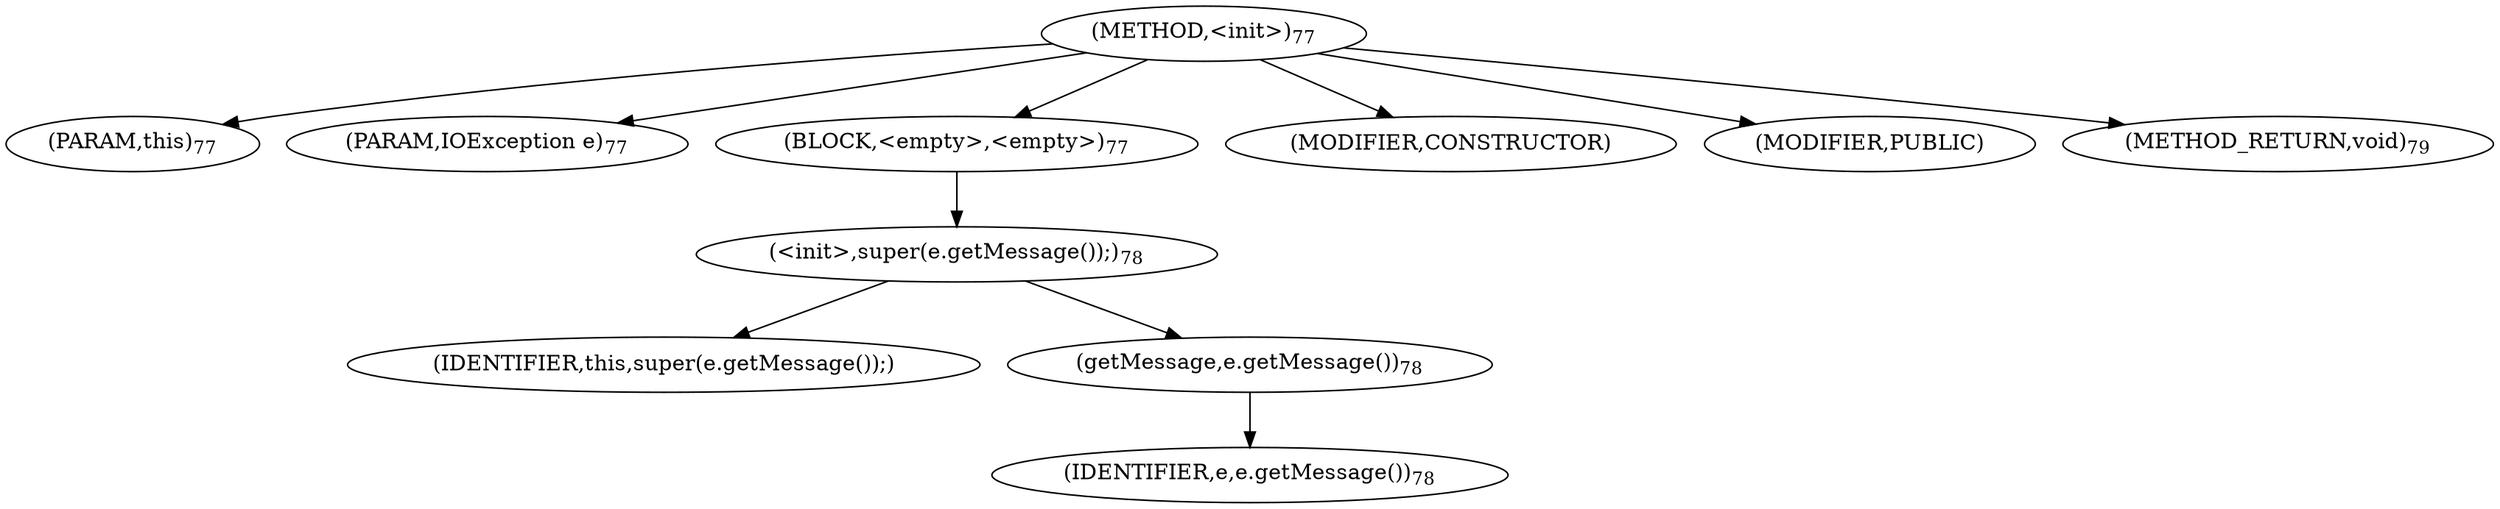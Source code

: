 digraph "&lt;init&gt;" {  
"29" [label = <(METHOD,&lt;init&gt;)<SUB>77</SUB>> ]
"4" [label = <(PARAM,this)<SUB>77</SUB>> ]
"30" [label = <(PARAM,IOException e)<SUB>77</SUB>> ]
"31" [label = <(BLOCK,&lt;empty&gt;,&lt;empty&gt;)<SUB>77</SUB>> ]
"32" [label = <(&lt;init&gt;,super(e.getMessage());)<SUB>78</SUB>> ]
"3" [label = <(IDENTIFIER,this,super(e.getMessage());)> ]
"33" [label = <(getMessage,e.getMessage())<SUB>78</SUB>> ]
"34" [label = <(IDENTIFIER,e,e.getMessage())<SUB>78</SUB>> ]
"35" [label = <(MODIFIER,CONSTRUCTOR)> ]
"36" [label = <(MODIFIER,PUBLIC)> ]
"37" [label = <(METHOD_RETURN,void)<SUB>79</SUB>> ]
  "29" -> "4" 
  "29" -> "30" 
  "29" -> "31" 
  "29" -> "35" 
  "29" -> "36" 
  "29" -> "37" 
  "31" -> "32" 
  "32" -> "3" 
  "32" -> "33" 
  "33" -> "34" 
}
